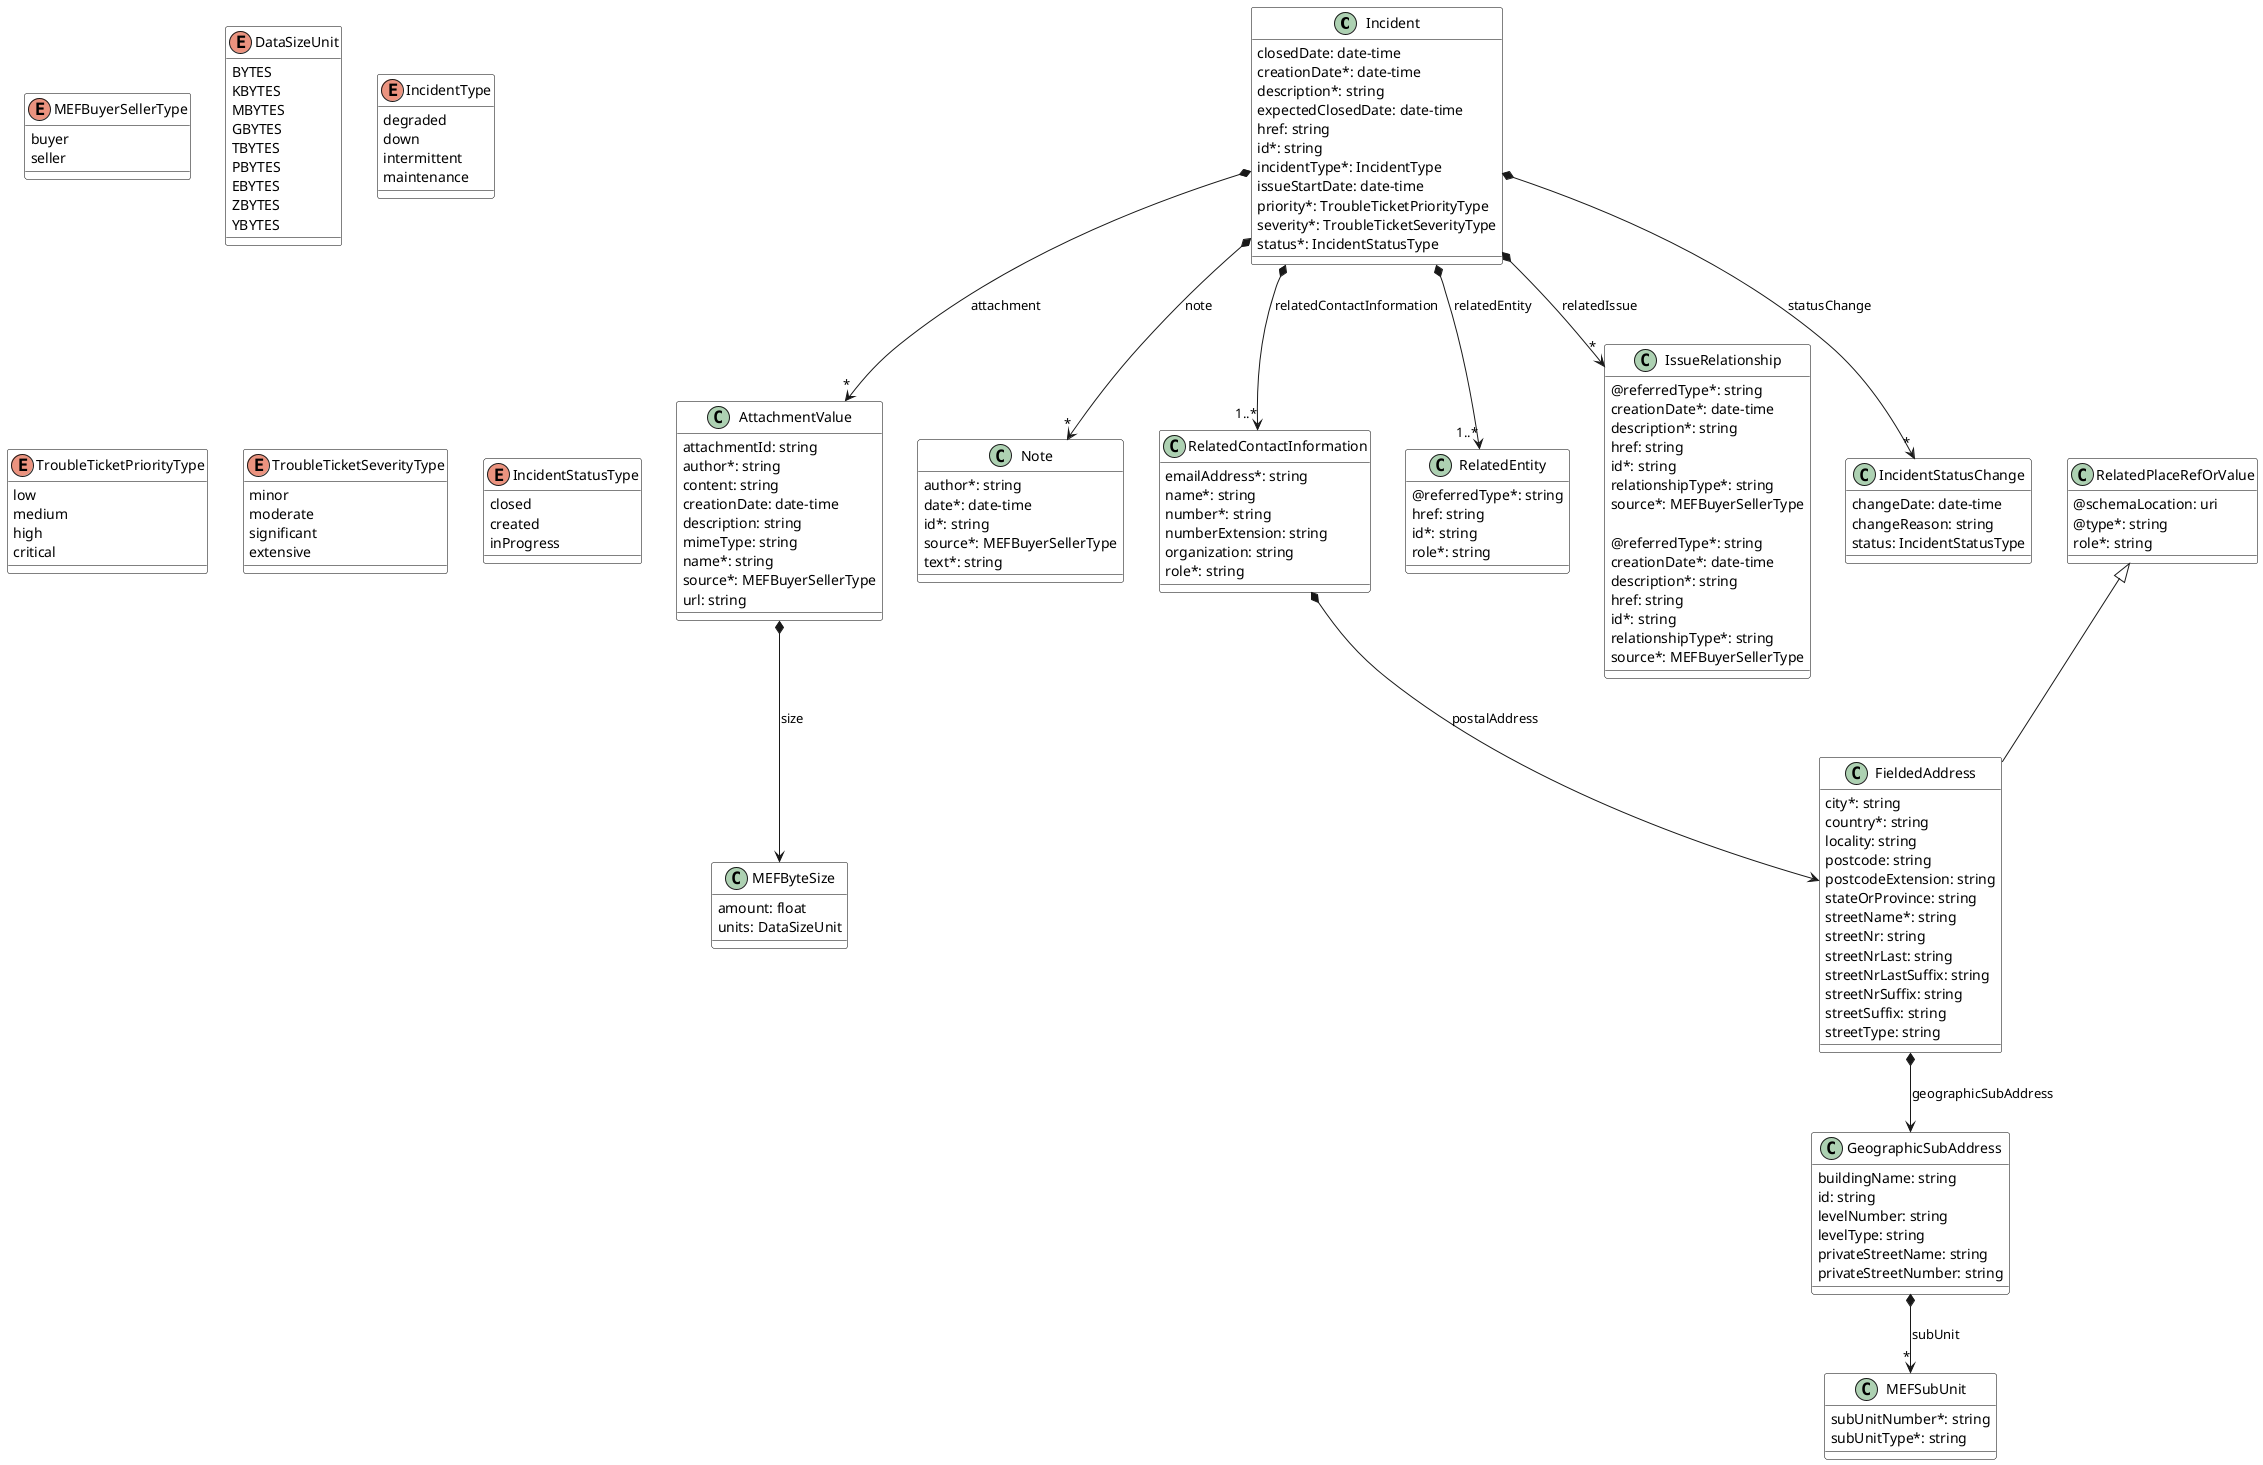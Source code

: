 @startuml
skinparam {
    ClassBackgroundColor White
    ClassBorderColor Black
}


class Incident {

    closedDate: date-time
    creationDate*: date-time
    description*: string
    expectedClosedDate: date-time
    href: string
    id*: string
    incidentType*: IncidentType
    issueStartDate: date-time
    priority*: TroubleTicketPriorityType
    severity*: TroubleTicketSeverityType
    status*: IncidentStatusType
}

Incident *-->"*" AttachmentValue : attachment
Incident *-->"*" Note : note
Incident *-->"1..*" RelatedContactInformation : relatedContactInformation
Incident *-->"1..*" RelatedEntity : relatedEntity
Incident *-->"*" IssueRelationship : relatedIssue
Incident *-->"*" IncidentStatusChange : statusChange


class IssueRelationship {

    @referredType*: string
    creationDate*: date-time
    description*: string
    href: string
    id*: string
    relationshipType*: string
    source*: MEFBuyerSellerType
}



class IncidentStatusChange {

    changeDate: date-time
    changeReason: string
    status: IncidentStatusType
}



class RelatedEntity {

    @referredType*: string
    href: string
    id*: string
    role*: string
}


class IssueRelationship {

    @referredType*: string
    creationDate*: date-time
    description*: string
    href: string
    id*: string
    relationshipType*: string
    source*: MEFBuyerSellerType
}



class AttachmentValue {

    attachmentId: string
    author*: string
    content: string
    creationDate: date-time
    description: string
    mimeType: string
    name*: string
    source*: MEFBuyerSellerType
    url: string
}

AttachmentValue *--> MEFByteSize : size

class MEFByteSize {

    amount: float
    units: DataSizeUnit
}
class RelatedPlaceRefOrValue {

    @schemaLocation: uri
    @type*: string
    role*: string
}



class Note {

    author*: string
    date*: date-time
    id*: string
    source*: MEFBuyerSellerType
    text*: string
}

enum MEFBuyerSellerType {

    buyer
    seller
}


enum DataSizeUnit {

    BYTES
    KBYTES
    MBYTES
    GBYTES
    TBYTES
    PBYTES
    EBYTES
    ZBYTES
    YBYTES
}

enum IncidentType {

    degraded
    down
    intermittent
    maintenance
}

enum TroubleTicketPriorityType {

    low
    medium
    high
    critical
}
enum TroubleTicketSeverityType {

    minor
    moderate
    significant
    extensive
}
enum IncidentStatusType {

    closed
    created
    inProgress
}
class RelatedContactInformation {

    emailAddress*: string
    name*: string
    number*: string
    numberExtension: string
    organization: string
    role*: string
}

RelatedContactInformation *--> FieldedAddress : postalAddress


class FieldedAddress {

    city*: string
    country*: string
    locality: string
    postcode: string
    postcodeExtension: string
    stateOrProvince: string
    streetName*: string
    streetNr: string
    streetNrLast: string
    streetNrLastSuffix: string
    streetNrSuffix: string
    streetSuffix: string
    streetType: string
}
RelatedPlaceRefOrValue <|-- FieldedAddress

FieldedAddress *--> GeographicSubAddress : geographicSubAddress

class GeographicSubAddress {

    buildingName: string
    id: string
    levelNumber: string
    levelType: string
    privateStreetName: string
    privateStreetNumber: string
}

GeographicSubAddress *-->"*" MEFSubUnit : subUnit



class MEFSubUnit {

    subUnitNumber*: string
    subUnitType*: string
}


@enduml
